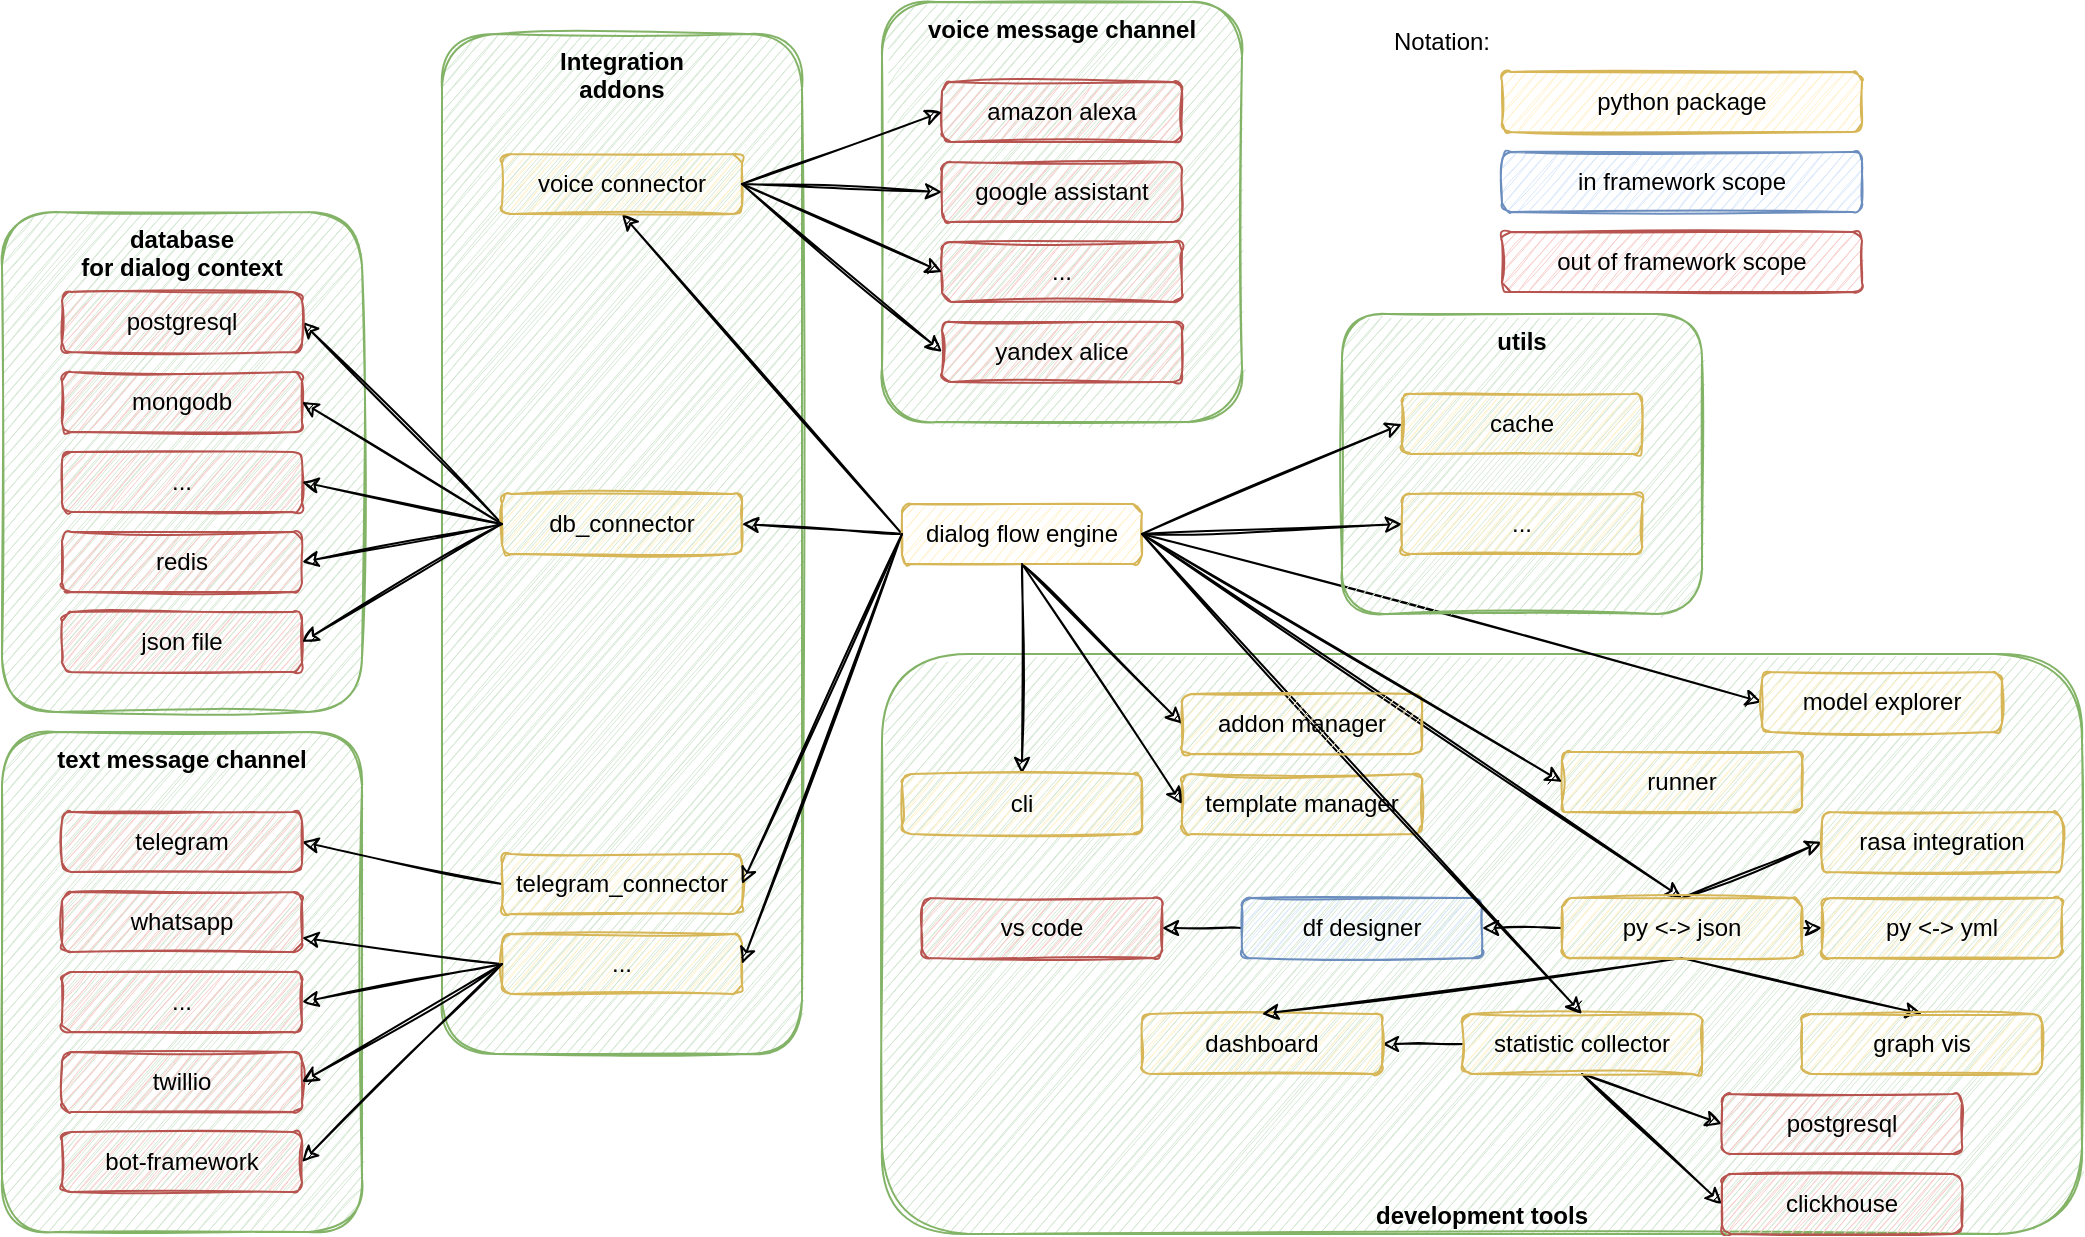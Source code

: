 <mxfile scale="20" border="0"><diagram id="JaFah7PjJ86j10p3dxxR" name="Page-1"><mxGraphModel dx="1802" dy="488" grid="1" gridSize="10" guides="1" tooltips="1" connect="1" arrows="1" fold="1" page="1" pageScale="1" pageWidth="413" pageHeight="583" math="0" shadow="0"><root><mxCell id="0"/><mxCell id="1" parent="0"/><mxCell id="32" value="development tools" style="rounded=1;whiteSpace=wrap;html=1;verticalAlign=bottom;fillColor=#d5e8d4;strokeColor=#82b366;fontStyle=1;sketch=1;" parent="1" vertex="1"><mxGeometry x="350" y="560" width="600" height="290" as="geometry"/></mxCell><mxCell id="33" value="database&lt;br&gt;for dialog context" style="rounded=1;whiteSpace=wrap;html=1;verticalAlign=top;fillColor=#d5e8d4;strokeColor=#82b366;fontStyle=1;sketch=1;" parent="1" vertex="1"><mxGeometry x="-90" y="339" width="180" height="250" as="geometry"/></mxCell><mxCell id="34" value="Integration&lt;br&gt;addons" style="rounded=1;whiteSpace=wrap;html=1;verticalAlign=top;fillColor=#d5e8d4;strokeColor=#82b366;fontStyle=1;sketch=1;" parent="1" vertex="1"><mxGeometry x="130" y="250" width="180" height="510" as="geometry"/></mxCell><mxCell id="35" style="edgeStyle=none;html=1;exitX=0;exitY=0.5;exitDx=0;exitDy=0;entryX=1;entryY=0.5;entryDx=0;entryDy=0;sketch=1;" parent="1" source="41" target="43" edge="1"><mxGeometry relative="1" as="geometry"/></mxCell><mxCell id="36" style="edgeStyle=none;html=1;exitX=0;exitY=0.5;exitDx=0;exitDy=0;entryX=0.5;entryY=1;entryDx=0;entryDy=0;sketch=1;" parent="1" source="41" target="85" edge="1"><mxGeometry relative="1" as="geometry"/></mxCell><mxCell id="37" style="edgeStyle=none;html=1;exitX=1;exitY=0.5;exitDx=0;exitDy=0;entryX=0.5;entryY=0;entryDx=0;entryDy=0;sketch=1;" parent="1" source="41" target="107" edge="1"><mxGeometry relative="1" as="geometry"/></mxCell><mxCell id="38" style="edgeStyle=none;html=1;exitX=0.5;exitY=1;exitDx=0;exitDy=0;entryX=0;entryY=0.5;entryDx=0;entryDy=0;sketch=1;" parent="1" source="41" target="108" edge="1"><mxGeometry relative="1" as="geometry"/></mxCell><mxCell id="39" style="edgeStyle=none;html=1;exitX=1;exitY=0.5;exitDx=0;exitDy=0;entryX=0;entryY=0.5;entryDx=0;entryDy=0;sketch=1;" parent="1" source="41" target="100" edge="1"><mxGeometry relative="1" as="geometry"/></mxCell><mxCell id="40" style="edgeStyle=none;html=1;exitX=0.5;exitY=1;exitDx=0;exitDy=0;entryX=0.5;entryY=0;entryDx=0;entryDy=0;sketch=1;" parent="1" source="41" target="102" edge="1"><mxGeometry relative="1" as="geometry"/></mxCell><mxCell id="41" value="dialog flow engine" style="rounded=1;whiteSpace=wrap;html=1;fillColor=#fff2cc;strokeColor=#d6b656;sketch=1;" parent="1" vertex="1"><mxGeometry x="360" y="485" width="120" height="30" as="geometry"/></mxCell><mxCell id="42" style="edgeStyle=none;html=1;exitX=0;exitY=0.5;exitDx=0;exitDy=0;entryX=1;entryY=0.5;entryDx=0;entryDy=0;sketch=1;" parent="1" source="43" target="44" edge="1"><mxGeometry relative="1" as="geometry"/></mxCell><mxCell id="43" value="db_connector" style="rounded=1;whiteSpace=wrap;html=1;fillColor=#fff2cc;strokeColor=#d6b656;sketch=1;" parent="1" vertex="1"><mxGeometry x="160" y="480" width="120" height="30" as="geometry"/></mxCell><mxCell id="44" value="postgresql" style="rounded=1;whiteSpace=wrap;html=1;fillColor=#f8cecc;strokeColor=#b85450;sketch=1;" parent="1" vertex="1"><mxGeometry x="-60" y="379" width="120" height="30" as="geometry"/></mxCell><mxCell id="45" value="mongodb" style="rounded=1;whiteSpace=wrap;html=1;fillColor=#f8cecc;strokeColor=#b85450;sketch=1;" parent="1" vertex="1"><mxGeometry x="-60" y="419" width="120" height="30" as="geometry"/></mxCell><mxCell id="46" style="edgeStyle=none;html=1;exitX=0;exitY=0.5;exitDx=0;exitDy=0;entryX=1;entryY=0.5;entryDx=0;entryDy=0;sketch=1;" parent="1" source="43" target="45" edge="1"><mxGeometry relative="1" as="geometry"/></mxCell><mxCell id="47" value="..." style="rounded=1;whiteSpace=wrap;html=1;fillColor=#f8cecc;strokeColor=#b85450;sketch=1;" parent="1" vertex="1"><mxGeometry x="-60" y="459" width="120" height="30" as="geometry"/></mxCell><mxCell id="48" value="json file" style="rounded=1;whiteSpace=wrap;html=1;fillColor=#f8cecc;strokeColor=#b85450;sketch=1;" parent="1" vertex="1"><mxGeometry x="-60" y="539" width="120" height="30" as="geometry"/></mxCell><mxCell id="49" style="edgeStyle=none;html=1;exitX=0;exitY=0.5;exitDx=0;exitDy=0;entryX=1;entryY=0.5;entryDx=0;entryDy=0;sketch=1;" parent="1" source="43" target="47" edge="1"><mxGeometry relative="1" as="geometry"/></mxCell><mxCell id="50" style="edgeStyle=none;html=1;exitX=0;exitY=0.5;exitDx=0;exitDy=0;entryX=1;entryY=0.5;entryDx=0;entryDy=0;sketch=1;" parent="1" source="43" target="48" edge="1"><mxGeometry relative="1" as="geometry"/></mxCell><mxCell id="51" value="redis" style="rounded=1;whiteSpace=wrap;html=1;fillColor=#f8cecc;strokeColor=#b85450;sketch=1;" parent="1" vertex="1"><mxGeometry x="-60" y="499" width="120" height="30" as="geometry"/></mxCell><mxCell id="52" value="python package" style="rounded=1;whiteSpace=wrap;html=1;fillColor=#fff2cc;strokeColor=#d6b656;sketch=1;" parent="1" vertex="1"><mxGeometry x="660" y="269" width="180" height="30" as="geometry"/></mxCell><mxCell id="53" value="Notation:" style="text;html=1;strokeColor=none;fillColor=none;align=center;verticalAlign=middle;whiteSpace=wrap;rounded=0;sketch=1;" parent="1" vertex="1"><mxGeometry x="600" y="239" width="60" height="30" as="geometry"/></mxCell><mxCell id="54" value="in framework scope" style="rounded=1;whiteSpace=wrap;html=1;fillColor=#dae8fc;strokeColor=#6c8ebf;sketch=1;" parent="1" vertex="1"><mxGeometry x="660" y="309" width="180" height="30" as="geometry"/></mxCell><mxCell id="55" value="out of framework scope" style="rounded=1;whiteSpace=wrap;html=1;fillColor=#f8cecc;strokeColor=#b85450;sketch=1;" parent="1" vertex="1"><mxGeometry x="660" y="349" width="180" height="30" as="geometry"/></mxCell><mxCell id="56" value="text message channel" style="rounded=1;whiteSpace=wrap;html=1;verticalAlign=top;fillColor=#d5e8d4;strokeColor=#82b366;fontStyle=1;sketch=1;" parent="1" vertex="1"><mxGeometry x="-90" y="599" width="180" height="250" as="geometry"/></mxCell><mxCell id="57" style="edgeStyle=none;html=1;exitX=0;exitY=0.5;exitDx=0;exitDy=0;entryX=1;entryY=0.5;entryDx=0;entryDy=0;sketch=1;" parent="1" source="58" target="59" edge="1"><mxGeometry relative="1" as="geometry"/></mxCell><mxCell id="58" value="telegram_connector" style="rounded=1;whiteSpace=wrap;html=1;fillColor=#fff2cc;strokeColor=#d6b656;sketch=1;" parent="1" vertex="1"><mxGeometry x="160" y="660" width="120" height="30" as="geometry"/></mxCell><mxCell id="59" value="telegram" style="rounded=1;whiteSpace=wrap;html=1;fillColor=#f8cecc;strokeColor=#b85450;sketch=1;" parent="1" vertex="1"><mxGeometry x="-60" y="639" width="120" height="30" as="geometry"/></mxCell><mxCell id="60" value="whatsapp" style="rounded=1;whiteSpace=wrap;html=1;fillColor=#f8cecc;strokeColor=#b85450;sketch=1;" parent="1" vertex="1"><mxGeometry x="-60" y="679" width="120" height="30" as="geometry"/></mxCell><mxCell id="61" value="..." style="rounded=1;whiteSpace=wrap;html=1;fillColor=#f8cecc;strokeColor=#b85450;sketch=1;" parent="1" vertex="1"><mxGeometry x="-60" y="719" width="120" height="30" as="geometry"/></mxCell><mxCell id="62" value="bot-framework" style="rounded=1;whiteSpace=wrap;html=1;fillColor=#f8cecc;strokeColor=#b85450;sketch=1;" parent="1" vertex="1"><mxGeometry x="-60" y="799" width="120" height="30" as="geometry"/></mxCell><mxCell id="63" value="twillio" style="rounded=1;whiteSpace=wrap;html=1;fillColor=#f8cecc;strokeColor=#b85450;sketch=1;" parent="1" vertex="1"><mxGeometry x="-60" y="759" width="120" height="30" as="geometry"/></mxCell><mxCell id="64" style="edgeStyle=none;html=1;exitX=0;exitY=0.5;exitDx=0;exitDy=0;entryX=1;entryY=0.5;entryDx=0;entryDy=0;sketch=1;" parent="1" source="41" target="58" edge="1"><mxGeometry relative="1" as="geometry"/></mxCell><mxCell id="65" style="edgeStyle=none;html=1;exitX=0;exitY=0.5;exitDx=0;exitDy=0;sketch=1;" parent="1" source="66" target="60" edge="1"><mxGeometry relative="1" as="geometry"/></mxCell><mxCell id="66" value="..." style="rounded=1;whiteSpace=wrap;html=1;fillColor=#fff2cc;strokeColor=#d6b656;sketch=1;" parent="1" vertex="1"><mxGeometry x="160" y="700" width="120" height="30" as="geometry"/></mxCell><mxCell id="67" style="edgeStyle=none;html=1;exitX=0;exitY=0.5;exitDx=0;exitDy=0;entryX=1;entryY=0.5;entryDx=0;entryDy=0;sketch=1;" parent="1" source="41" target="66" edge="1"><mxGeometry relative="1" as="geometry"/></mxCell><mxCell id="68" style="edgeStyle=none;html=1;exitX=0;exitY=0.5;exitDx=0;exitDy=0;entryX=1;entryY=0.5;entryDx=0;entryDy=0;sketch=1;" parent="1" source="66" target="61" edge="1"><mxGeometry relative="1" as="geometry"/></mxCell><mxCell id="69" style="edgeStyle=none;html=1;exitX=0;exitY=0.5;exitDx=0;exitDy=0;entryX=1;entryY=0.5;entryDx=0;entryDy=0;sketch=1;" parent="1" source="66" target="63" edge="1"><mxGeometry relative="1" as="geometry"/></mxCell><mxCell id="70" style="edgeStyle=none;html=1;exitX=0;exitY=0.5;exitDx=0;exitDy=0;entryX=1;entryY=0.5;entryDx=0;entryDy=0;sketch=1;" parent="1" source="66" target="62" edge="1"><mxGeometry relative="1" as="geometry"/></mxCell><mxCell id="71" style="edgeStyle=none;html=1;exitX=0;exitY=0.5;exitDx=0;exitDy=0;entryX=1;entryY=0.5;entryDx=0;entryDy=0;sketch=1;" parent="1" source="43" target="51" edge="1"><mxGeometry relative="1" as="geometry"/></mxCell><mxCell id="72" value="vs code" style="rounded=1;whiteSpace=wrap;html=1;fillColor=#f8cecc;strokeColor=#b85450;sketch=1;" parent="1" vertex="1"><mxGeometry x="370" y="682" width="120" height="30" as="geometry"/></mxCell><mxCell id="73" style="edgeStyle=none;html=1;exitX=0;exitY=0.5;exitDx=0;exitDy=0;entryX=1;entryY=0.5;entryDx=0;entryDy=0;sketch=1;" parent="1" source="74" target="72" edge="1"><mxGeometry relative="1" as="geometry"/></mxCell><mxCell id="74" value="df designer" style="rounded=1;whiteSpace=wrap;html=1;fillColor=#dae8fc;strokeColor=#6c8ebf;sketch=1;" parent="1" vertex="1"><mxGeometry x="530" y="682" width="120" height="30" as="geometry"/></mxCell><mxCell id="75" style="edgeStyle=none;html=1;exitX=0;exitY=0.5;exitDx=0;exitDy=0;entryX=1;entryY=0.5;entryDx=0;entryDy=0;sketch=1;" parent="1" source="107" target="74" edge="1"><mxGeometry relative="1" as="geometry"/></mxCell><mxCell id="76" style="edgeStyle=none;html=1;exitX=1;exitY=0.5;exitDx=0;exitDy=0;entryX=0;entryY=0.5;entryDx=0;entryDy=0;sketch=1;" parent="1" source="107" target="101" edge="1"><mxGeometry relative="1" as="geometry"/></mxCell><mxCell id="77" style="edgeStyle=none;html=1;exitX=0.5;exitY=1;exitDx=0;exitDy=0;entryX=0;entryY=0.5;entryDx=0;entryDy=0;sketch=1;" parent="1" source="80" target="81" edge="1"><mxGeometry relative="1" as="geometry"/></mxCell><mxCell id="78" style="edgeStyle=none;html=1;exitX=0.5;exitY=1;exitDx=0;exitDy=0;entryX=0;entryY=0.5;entryDx=0;entryDy=0;sketch=1;" parent="1" source="80" target="82" edge="1"><mxGeometry relative="1" as="geometry"/></mxCell><mxCell id="79" style="edgeStyle=none;html=1;exitX=0;exitY=0.5;exitDx=0;exitDy=0;entryX=1;entryY=0.5;entryDx=0;entryDy=0;sketch=1;" parent="1" source="80" target="83" edge="1"><mxGeometry relative="1" as="geometry"/></mxCell><mxCell id="80" value="statistic collector" style="rounded=1;whiteSpace=wrap;html=1;fillColor=#fff2cc;strokeColor=#d6b656;sketch=1;" parent="1" vertex="1"><mxGeometry x="640" y="740" width="120" height="30" as="geometry"/></mxCell><mxCell id="81" value="postgresql" style="rounded=1;whiteSpace=wrap;html=1;fillColor=#f8cecc;strokeColor=#b85450;sketch=1;" parent="1" vertex="1"><mxGeometry x="770" y="780" width="120" height="30" as="geometry"/></mxCell><mxCell id="82" value="clickhouse" style="rounded=1;whiteSpace=wrap;html=1;fillColor=#f8cecc;strokeColor=#b85450;sketch=1;" parent="1" vertex="1"><mxGeometry x="770" y="820" width="120" height="30" as="geometry"/></mxCell><mxCell id="83" value="dashboard" style="rounded=1;whiteSpace=wrap;html=1;fillColor=#fff2cc;strokeColor=#d6b656;sketch=1;" parent="1" vertex="1"><mxGeometry x="480" y="740" width="120" height="30" as="geometry"/></mxCell><mxCell id="84" value="template manager" style="rounded=1;whiteSpace=wrap;html=1;fillColor=#fff2cc;strokeColor=#d6b656;sketch=1;" parent="1" vertex="1"><mxGeometry x="500" y="620" width="120" height="30" as="geometry"/></mxCell><mxCell id="85" value="voice connector" style="rounded=1;whiteSpace=wrap;html=1;fillColor=#fff2cc;strokeColor=#d6b656;sketch=1;" parent="1" vertex="1"><mxGeometry x="160" y="310" width="120" height="30" as="geometry"/></mxCell><mxCell id="86" value="voice message channel" style="rounded=1;whiteSpace=wrap;html=1;verticalAlign=top;fillColor=#d5e8d4;strokeColor=#82b366;fontStyle=1;sketch=1;" parent="1" vertex="1"><mxGeometry x="350" y="234" width="180" height="210" as="geometry"/></mxCell><mxCell id="87" value="amazon alexa" style="rounded=1;whiteSpace=wrap;html=1;fillColor=#f8cecc;strokeColor=#b85450;sketch=1;" parent="1" vertex="1"><mxGeometry x="380" y="274" width="120" height="30" as="geometry"/></mxCell><mxCell id="88" value="google assistant" style="rounded=1;whiteSpace=wrap;html=1;fillColor=#f8cecc;strokeColor=#b85450;sketch=1;" parent="1" vertex="1"><mxGeometry x="380" y="314" width="120" height="30" as="geometry"/></mxCell><mxCell id="89" value="..." style="rounded=1;whiteSpace=wrap;html=1;fillColor=#f8cecc;strokeColor=#b85450;sketch=1;" parent="1" vertex="1"><mxGeometry x="380" y="354" width="120" height="30" as="geometry"/></mxCell><mxCell id="90" value="yandex alice" style="rounded=1;whiteSpace=wrap;html=1;fillColor=#f8cecc;strokeColor=#b85450;sketch=1;" parent="1" vertex="1"><mxGeometry x="380" y="394" width="120" height="30" as="geometry"/></mxCell><mxCell id="91" style="edgeStyle=none;html=1;exitX=1;exitY=0.5;exitDx=0;exitDy=0;entryX=0;entryY=0.5;entryDx=0;entryDy=0;sketch=1;" parent="1" source="85" target="88" edge="1"><mxGeometry relative="1" as="geometry"/></mxCell><mxCell id="92" style="edgeStyle=none;html=1;exitX=1;exitY=0.5;exitDx=0;exitDy=0;entryX=0;entryY=0.5;entryDx=0;entryDy=0;sketch=1;" parent="1" source="85" target="89" edge="1"><mxGeometry relative="1" as="geometry"/></mxCell><mxCell id="93" style="edgeStyle=none;html=1;exitX=1;exitY=0.5;exitDx=0;exitDy=0;entryX=0;entryY=0.5;entryDx=0;entryDy=0;sketch=1;" parent="1" source="85" target="87" edge="1"><mxGeometry relative="1" as="geometry"/></mxCell><mxCell id="94" style="edgeStyle=none;html=1;exitX=0.5;exitY=1;exitDx=0;exitDy=0;entryX=0;entryY=0.5;entryDx=0;entryDy=0;sketch=1;" parent="1" source="41" target="84" edge="1"><mxGeometry relative="1" as="geometry"/></mxCell><mxCell id="95" value="utils" style="rounded=1;whiteSpace=wrap;html=1;verticalAlign=top;fillColor=#d5e8d4;strokeColor=#82b366;fontStyle=1;sketch=1;" parent="1" vertex="1"><mxGeometry x="580" y="390" width="180" height="150" as="geometry"/></mxCell><mxCell id="96" value="cache" style="rounded=1;whiteSpace=wrap;html=1;fillColor=#fff2cc;strokeColor=#d6b656;sketch=1;" parent="1" vertex="1"><mxGeometry x="610" y="430" width="120" height="30" as="geometry"/></mxCell><mxCell id="97" value="..." style="rounded=1;whiteSpace=wrap;html=1;fillColor=#fff2cc;strokeColor=#d6b656;sketch=1;" parent="1" vertex="1"><mxGeometry x="610" y="480" width="120" height="30" as="geometry"/></mxCell><mxCell id="98" style="edgeStyle=none;html=1;exitX=1;exitY=0.5;exitDx=0;exitDy=0;entryX=0;entryY=0.5;entryDx=0;entryDy=0;sketch=1;" parent="1" source="41" target="97" edge="1"><mxGeometry relative="1" as="geometry"/></mxCell><mxCell id="99" style="edgeStyle=none;html=1;exitX=1;exitY=0.5;exitDx=0;exitDy=0;entryX=0;entryY=0.5;entryDx=0;entryDy=0;sketch=1;" parent="1" source="41" target="96" edge="1"><mxGeometry relative="1" as="geometry"/></mxCell><mxCell id="100" value="model explorer" style="rounded=1;whiteSpace=wrap;html=1;fillColor=#fff2cc;strokeColor=#d6b656;sketch=1;" parent="1" vertex="1"><mxGeometry x="790" y="569" width="120" height="30" as="geometry"/></mxCell><mxCell id="101" value="py &amp;lt;-&amp;gt; yml" style="rounded=1;whiteSpace=wrap;html=1;fillColor=#fff2cc;strokeColor=#d6b656;sketch=1;" parent="1" vertex="1"><mxGeometry x="820" y="682" width="120" height="30" as="geometry"/></mxCell><mxCell id="102" value="cli" style="rounded=1;whiteSpace=wrap;html=1;fillColor=#fff2cc;strokeColor=#d6b656;sketch=1;" parent="1" vertex="1"><mxGeometry x="360" y="620" width="120" height="30" as="geometry"/></mxCell><mxCell id="103" style="edgeStyle=none;html=1;exitX=1;exitY=0.5;exitDx=0;exitDy=0;entryX=0.5;entryY=0;entryDx=0;entryDy=0;sketch=1;" parent="1" source="41" target="80" edge="1"><mxGeometry relative="1" as="geometry"/></mxCell><mxCell id="104" style="edgeStyle=none;html=1;exitX=0.5;exitY=0;exitDx=0;exitDy=0;entryX=0;entryY=0.5;entryDx=0;entryDy=0;sketch=1;" parent="1" source="107" target="110" edge="1"><mxGeometry relative="1" as="geometry"/></mxCell><mxCell id="105" style="edgeStyle=none;html=1;exitX=0.5;exitY=1;exitDx=0;exitDy=0;entryX=0.5;entryY=0;entryDx=0;entryDy=0;sketch=1;" parent="1" source="107" target="83" edge="1"><mxGeometry relative="1" as="geometry"/></mxCell><mxCell id="106" style="edgeStyle=none;html=1;exitX=0.5;exitY=1;exitDx=0;exitDy=0;entryX=0.5;entryY=0;entryDx=0;entryDy=0;sketch=1;" parent="1" source="107" target="111" edge="1"><mxGeometry relative="1" as="geometry"/></mxCell><mxCell id="107" value="py &amp;lt;-&amp;gt; json" style="rounded=1;whiteSpace=wrap;html=1;fillColor=#fff2cc;strokeColor=#d6b656;sketch=1;" parent="1" vertex="1"><mxGeometry x="690" y="682" width="120" height="30" as="geometry"/></mxCell><mxCell id="108" value="addon manager" style="rounded=1;whiteSpace=wrap;html=1;fillColor=#fff2cc;strokeColor=#d6b656;sketch=1;" parent="1" vertex="1"><mxGeometry x="500" y="580" width="120" height="30" as="geometry"/></mxCell><mxCell id="109" style="edgeStyle=none;html=1;exitX=1;exitY=0.5;exitDx=0;exitDy=0;entryX=0;entryY=0.5;entryDx=0;entryDy=0;sketch=1;" parent="1" source="85" target="90" edge="1"><mxGeometry relative="1" as="geometry"/></mxCell><mxCell id="110" value="rasa integration" style="rounded=1;whiteSpace=wrap;html=1;fillColor=#fff2cc;strokeColor=#d6b656;sketch=1;" parent="1" vertex="1"><mxGeometry x="820" y="639" width="120" height="30" as="geometry"/></mxCell><mxCell id="111" value="&lt;span style=&quot;font-weight: normal&quot;&gt;graph&lt;/span&gt; &lt;span style=&quot;font-weight: normal&quot;&gt;vis&lt;/span&gt;" style="rounded=1;whiteSpace=wrap;html=1;fillColor=#fff2cc;strokeColor=#d6b656;fontStyle=1;sketch=1;" parent="1" vertex="1"><mxGeometry x="810" y="740" width="120" height="30" as="geometry"/></mxCell><mxCell id="112" value="runner" style="rounded=1;whiteSpace=wrap;html=1;fillColor=#fff2cc;strokeColor=#d6b656;sketch=1;" parent="1" vertex="1"><mxGeometry x="690" y="609" width="120" height="30" as="geometry"/></mxCell><mxCell id="113" style="edgeStyle=none;html=1;exitX=1;exitY=0.5;exitDx=0;exitDy=0;entryX=0;entryY=0.5;entryDx=0;entryDy=0;sketch=1;" parent="1" source="41" target="112" edge="1"><mxGeometry relative="1" as="geometry"/></mxCell></root></mxGraphModel></diagram></mxfile>